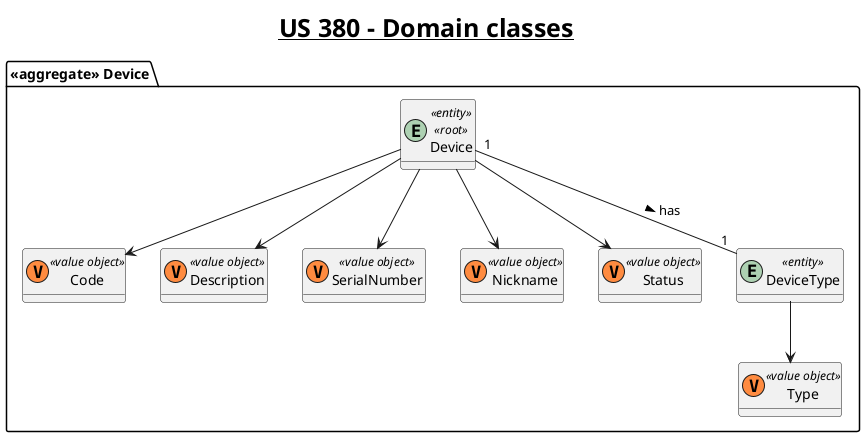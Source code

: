 @startuml

skinparam titleFontSize 25
title <u>US 380 - Domain classes</u>

hide methods
skinparam classAttributeIconSize 0

'Device aggregate
package "<<aggregate>> Device" {
    entity Device <<entity>> <<root>>

    class Code <<(V, #FF8B40) value object>>
    class Description <<(V, #FF8B40) value object>>
    class SerialNumber <<(V, #FF8B40) value object>>
    class Nickname <<(V, #FF8B40) value object>>
    class Status <<(V, #FF8B40) value object>>

    entity DeviceType <<entity>>

    class Type <<(V, #FF8B40) value object>>
}

Device -Down-> Code
Device -Down-> Description
Device -Down-> SerialNumber
Device -Down-> Nickname
Device -Down-> Status

DeviceType -Down-> Type

Device "1" -- "1" DeviceType : has >
@enduml
